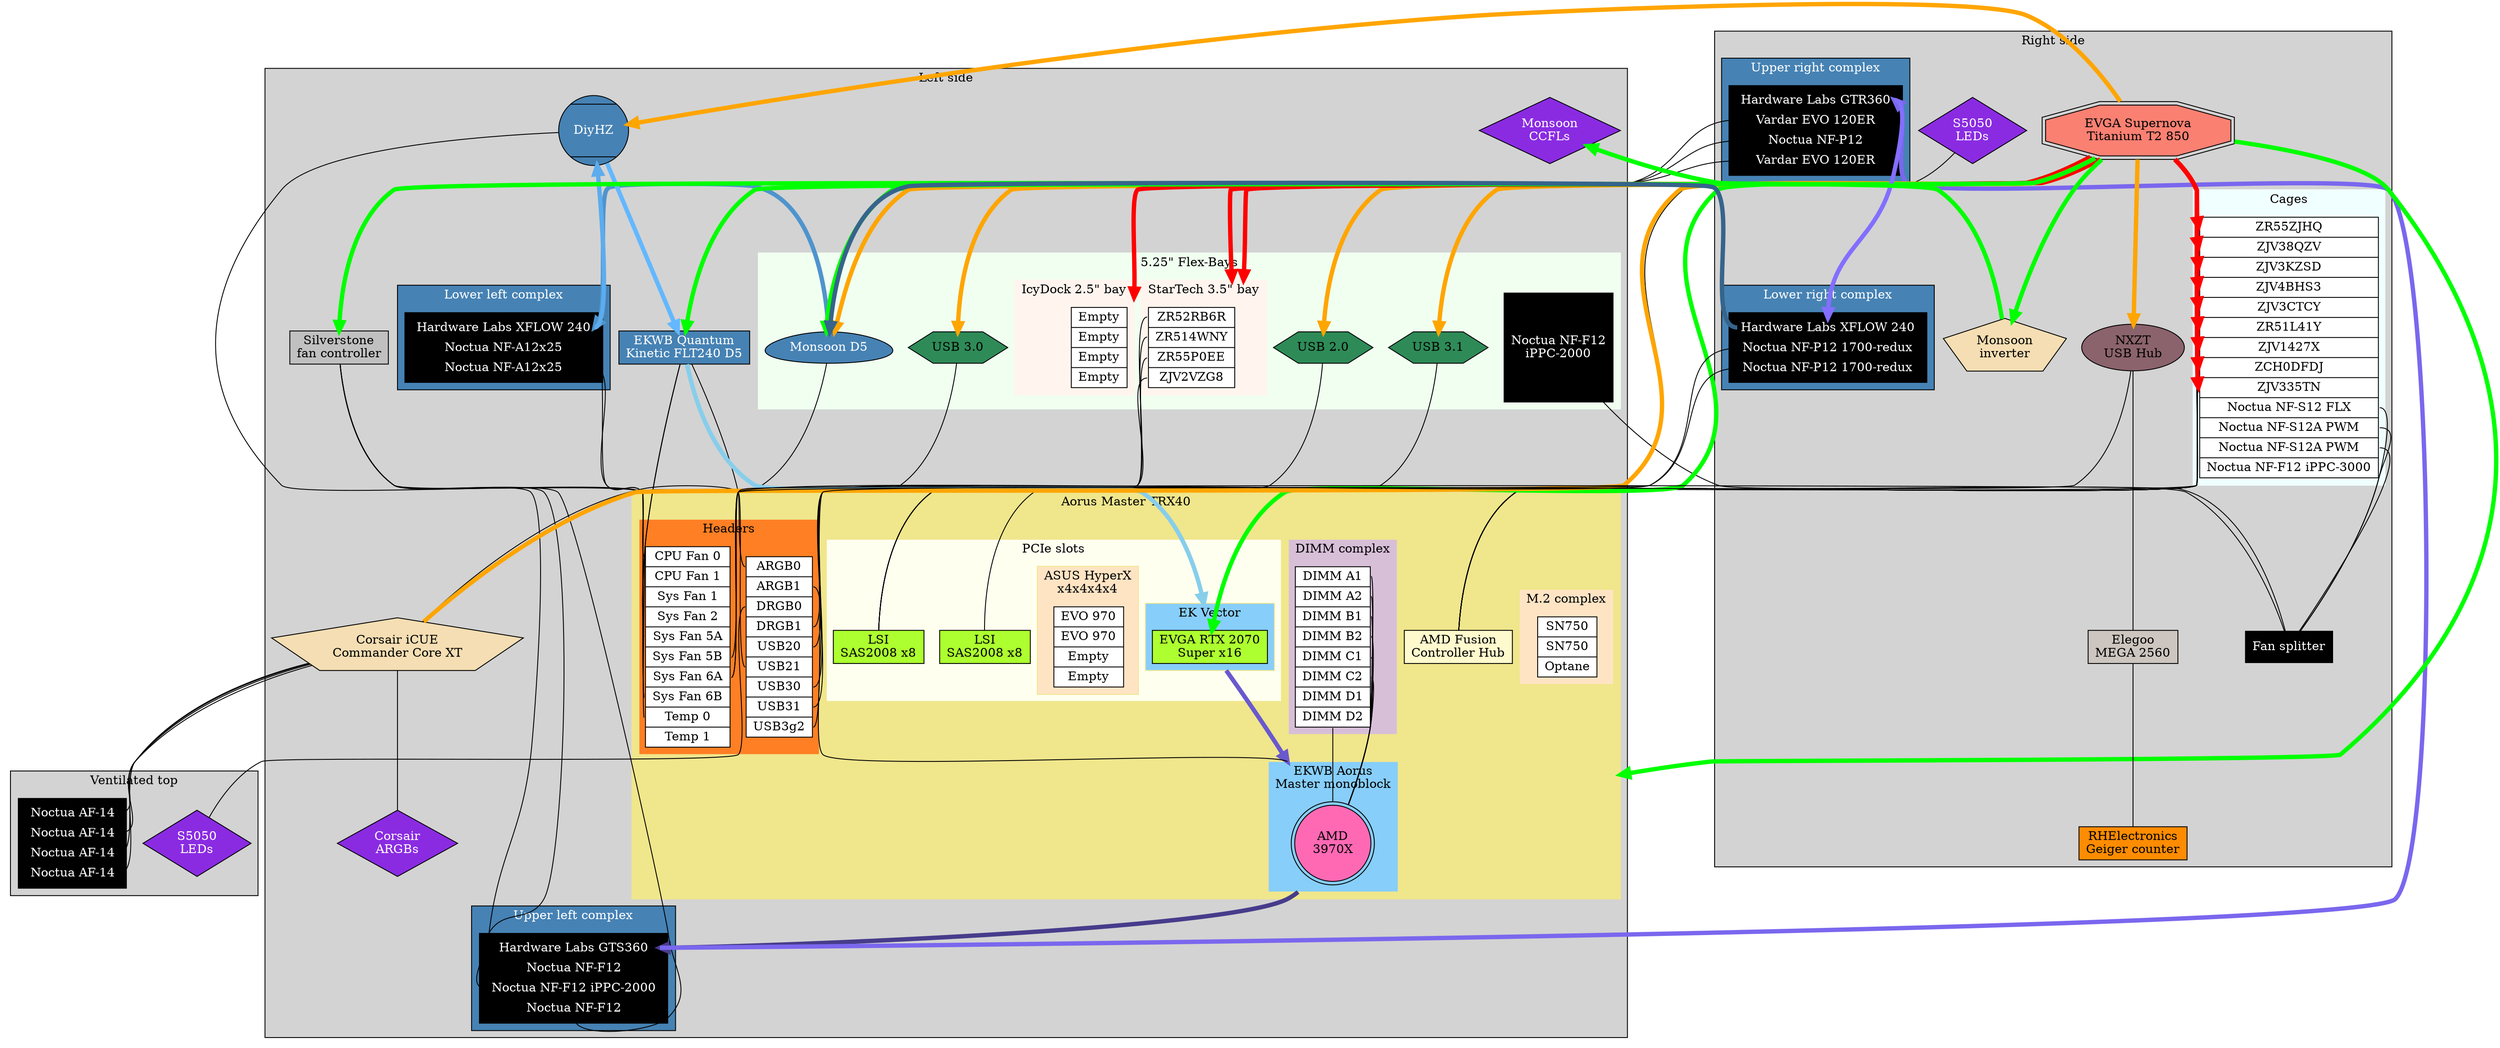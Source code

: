 graph G {
	compound=true
	subgraph clusterLeftSide {
		label="Left side";
		style=filled;
		subgraph clusterFlex {
		  label="5.25\" Flex-Bays";
			style=filled;
			color=honeydew1;
		  Monsoon [label="Monsoon D5" style=filled fillcolor=steelblue shape=egg fontcolor=white];
		  BayUSB31 [label="USB 3.1" style=filled fillcolor=seagreen shape=hexagon];
		  BayUSB20 [label="USB 2.0" style=filled fillcolor=seagreen shape=hexagon];
		  BayUSB30 [label="USB 3.0" style=filled fillcolor=seagreen shape=hexagon];
		  Noctua2000 [label="Noctua NF-F12\niPPC-2000" shape=Msquare style=filled fillcolor=black fontcolor=white];
			subgraph clusterStartech {
				label="StarTech 3.5\" bay";
				style=filled;
				color=seashell;
				node [shape=record];
					stbay [style=filled fillcolor=white label="{ <STECH0>ZR52RB6R|<STECH1>ZR514WNY|<STECH2>ZR55P0EE|<STECH3>ZJV2VZG8 }"]
			}
			subgraph clusterIcydock {
				label="IcyDock 2.5\" bay";
				style=filled;
				color=seashell;
				node [shape=record];
					idbay [style=filled fillcolor=white label="{ <IDOCK0>Empty|<IDOCK1>Empty|<IDOCK2>Empty|<IDOCK3>Empty }"]
			}
		}
		subgraph clusterMobo {
			label="Aorus Master TRX40";
			style=filled;
			color=khaki;
			shape=Msquare;
			subgraph clusterM2s {
				label="M.2 complex";
				style=filled;
				fillcolor=bisque;
				node [shape=record];
				  m2s [style=filled fillcolor=white label="{ <WD0>SN750|<WD1>SN750|<OPTANE>Optane }"]
			}
			subgraph clusterMonoblock {
				label="EKWB Aorus\nMaster monoblock";
				style=filled;
				fillcolor=lightskyblue;
				CPU [style=filled fillcolor=hotpink shape=doublecircle label="AMD\n3970X"];
			}
			subgraph clusterPCIe {
				label="PCIe slots";
				style=filled;
				fillcolor=ivory;
		    LSI [label="LSI\nSAS2008 x8" style=filled fillcolor=greenyellow shape=rectangle]
		    ASM [label="LSI\nSAS2008 x8" style=filled fillcolor=greenyellow shape=rectangle]
				subgraph clusterEKVector {
					label="EK Vector";
					style=filled;
					fillcolor=lightskyblue;
					GPU [label="EVGA RTX 2070\nSuper x16" style=filled fillcolor=greenyellow shape=rectangle]
				}
				subgraph clusterHyperX {
					label="ASUS HyperX\nx4x4x4x4";
					style=filled;
					fillcolor=bisque;
					node [shape=record];
					  ssds [style=filled fillcolor=white label="{ <SAM0>EVO 970|<SAM1>EVO 970|<SAM2>Empty|<SAM3>Empty}"]
				}
			}
			subgraph clusterMemory {
				label="DIMM complex";
				style=filled;
				fillcolor=thistle;
        node [shape=record];
					dimms [style=filled fillcolor=white label="{ <DIMM0>DIMM A1|<DIMM1>DIMM A2|<DIMM2>DIMM B1|<DIMM3>DIMM B2|<DIMM4>DIMM C1|<DIMM5>DIMM C2|<DIMM6>DIMM D1|<DIMM7>DIMM D2 }"]
		  }
			AMDFCH [label="AMD Fusion\nController Hub" style=filled fillcolor=lemonchiffon shape=rectangle];
			subgraph clusterHeaders {
				label="Headers";
				style=filled;
				fillcolor=chocolate1;
				node [shape=record];
				  pins [style=filled fillcolor=white label="{ <ARGB0>ARGB0|<ARGB1>ARGB1|<DRGB0>DRGB0|<DRGB1>DRGB1|<USB20>USB20|<USB21>USB21|<USB30>USB30|<USB31>USB31|<USB3g2>USB3g2 }"];
        node [shape=record];
				  fans [style=filled fillcolor=white label="{ <FAN0>CPU Fan 0|<FAN1>CPU Fan 1|<FAN2>Sys Fan 1|<FAN3>Sys Fan 2|<FAN5A>Sys Fan 5A|<FAN5B>Sys Fan 5B|<FAN6A>Sys Fan 6A|<FAN6B>Sys Fan 6B|<ETEMP0>Temp 0|<ETEMP1>Temp 1 }"];
			}
		}
		Silverstone [label="Silverstone\nfan controller" style=filled shape=rectangle fillcolor=silver]
		subgraph clusterULeft {
		  label="Upper left complex"
			style=filled
			fillcolor=steelblue
			fontcolor=white
		  node [shape=plaintext];
			  uleft [style=filled fillcolor=black fontcolor=white label=<<TABLE><TR><TD PORT="gts360">Hardware Labs GTS360</TD></TR><TR><TD PORT="uleftfan0">Noctua NF-F12</TD></TR><TR><TD PORT="uleftfan1">Noctua NF-F12 iPPC-2000</TD></TR><TR><TD PORT="uleftfan2">Noctua NF-F12</TD></TR></TABLE>>]
		}
		Silverstone--uleft:uleftfan0
		Silverstone--uleft:uleftfan1
		Silverstone--uleft:uleftfan2
		subgraph clusterLLeft {
		  label="Lower left complex"
			style=filled
			fillcolor=steelblue
			fontcolor=white
		  node [shape=plaintext];
		    lleft [style=filled fillcolor=black fontcolor=white label=<<TABLE><TR><TD PORT="xflow240a">Hardware Labs XFLOW 240</TD></TR><TR><TD PORT="lleftfan0">Noctua NF-A12x25</TD></TR><TR><TD PORT="lleftfan1">Noctua NF-A12x25</TD></TR></TABLE>>];
    }
		lleft:lleftfan0--fans:FAN6B
		lleft:lleftfan1--fans:FAN6B
		dimms:DIMM0--CPU
		dimms:DIMM1--CPU
		dimms:DIMM2--CPU
		dimms:DIMM3--CPU
		dimms:DIMM4--CPU
		dimms:DIMM5--CPU
		dimms:DIMM6--CPU
		dimms:DIMM7--CPU
		BayUSB30--pins:USB30
		BayUSB20--pins:USB31
		BayUSB31--pins:USB3g2
		LSI--stbay:STECH0
		LSI--stbay:STECH1
		LSI--stbay:STECH2
		LSI--stbay:STECH3
		Corsair [label="Corsair iCUE\nCommander Core XT" style=filled fillcolor=wheat shape=pentagon]
		Corsair--CorsairLEDs
		CorsairLEDs [label="Corsair\nARGBs" style=filled fillcolor=blueviolet fontcolor=white shape=diamond]
		Monsoon--lleft:xflow240a [color=steelblue3 penwidth=5 dir=forward];
		lleft:xflow240a--DiyHZ [color=steelblue2 penwidth=5 dir=forward];
		DiyHZ--fans:FAN5A
		DiyHZ [style=filled fillcolor=steelblue shape=Mcircle fontcolor=white dir=forward];
		GPU--CPU [color=slateblue3 penwidth=5 ltail=clusterEKVector lhead=clusterMonoblock dir=forward];
		CPU--uleft:gts360 [color=slateblue4 penwidth=5 ltail=clusterMonoblock dir=forward];
	  pins:ARGB1--CPU [lhead=clusterMonoblock]
	  Quantum [label="EKWB Quantum\nKinetic FLT240 D5" style=filled fillcolor=steelblue shape=rectangle fontcolor=white];
	  CCFLs [label="Monsoon\nCCFLs" style=filled fillcolor=blueviolet fontcolor=white shape=diamond]
	}
	subgraph clusterRightside {
		label="Right side";
		style=filled;
		subgraph clusterCages {
			label="Cages";
			style="filled";
			color="azure";
			node [shape=record];
				caged [style=filled fillcolor=white label="{ <CAGE0>ZR55ZJHQ|<CAGE1>ZJV38QZV|<CAGE2>ZJV3KZSD|<CAGE3>ZJV4BHS3|<CAGE4>ZJV3CTCY|<CAGE5>ZR51L41Y|<CAGE6>ZJV1427X|<CAGE7>ZCH0DFDJ|<CAGE8>ZJV335TN|<CAGEFAN0>Noctua NF-S12 FLX|<CAGEFAN1>Noctua NF-S12A PWM|<CAGEFAN2>Noctua NF-S12A PWM|<CAGEFAN3>Noctua NF-F12 iPPC-3000 }"]
		}
		PSU--BayUSB30 [color=orange penwidth=5 dir=forward];
		PSU--BayUSB31 [color=orange penwidth=5 dir=forward];
		PSU--BayUSB20 [color=orange penwidth=5 dir=forward];
		PSU--caged:CAGE0 [color=red penwidth=5 dir=forward];
		PSU--caged:CAGE1 [color=red penwidth=5 dir=forward];
		PSU--caged:CAGE2 [color=red penwidth=5 dir=forward];
		PSU--caged:CAGE3 [color=red penwidth=5 dir=forward];
		PSU--caged:CAGE4 [color=red penwidth=5 dir=forward];
		PSU--caged:CAGE5 [color=red penwidth=5 dir=forward];
		PSU--caged:CAGE6 [color=red penwidth=5 dir=forward];
		PSU--caged:CAGE7 [color=red penwidth=5 dir=forward];
		PSU--caged:CAGE8 [color=red penwidth=5 dir=forward];
		subgraph clusterURight {
		  label="Upper right complex"
			style=filled
			fillcolor=steelblue
			fontcolor=white
		  node [shape=plaintext];
			  uright [style=filled fillcolor=black fontcolor=white label=<<TABLE><TR><TD PORT="gtr360">Hardware Labs GTR360</TD></TR><TR><TD PORT="urightfan0">Vardar EVO 120ER</TD></TR><TR><TD PORT="urightfan1">Noctua NF-P12</TD></TR><TR><TD PORT="urightfan2">Vardar EVO 120ER</TD></TR></TABLE>>]
		}
		subgraph clusterLRight {
		  label="Lower right complex"
			style=filled
			fillcolor=steelblue
			fontcolor=white
		  node [shape=plaintext];
		    lright [style=filled fillcolor=black fontcolor=white label=<<TABLE><TR><TD PORT="xflow240b">Hardware Labs XFLOW 240</TD></TR><TR><TD PORT="lrightfan0">Noctua NF-P12 1700-redux</TD></TR><TR><TD PORT="lrightfan1">Noctua NF-P12 1700-redux</TD></TR></TABLE>>];
    }
		lright:lrightfan0--fans:FAN6A
		lright:lrightfan1--fans:FAN6A
		uright:gtr360--lright:xflow240b [dir=forward color=slateblue1 penwidth=5];
		LEDS1 [shape=diamond fontcolor=white fillcolor=blueviolet style=filled label="S5050\nLEDs"];
		NXZT [label="NXZT\nUSB Hub" style=filled fillcolor=pink4 style=filled]
		Arduino [shape=rectangle style=filled fillcolor=seashell3 label="Elegoo\nMEGA 2560"]
		Geiger [shape=rectangle style=filled fillcolor=darkorange label="RHElectronics\nGeiger counter"]
		Arduino--Geiger
		NXZT--Arduino
		Inverter [label="Monsoon\ninverter" style=filled fillcolor=wheat shape=pentagon]
		PSU--Inverter [color=green penwidth=5 dir=forward];
		PSU--NXZT [color=orange penwidth=5 dir=forward]
		caged:CAGEFAN0--FanSplitter
		caged:CAGEFAN1--FanSplitter
		caged:CAGEFAN2--FanSplitter
	  FanSplitter [label="Fan splitter" style=filled fillcolor=black fontcolor=white shape=rectangle]
	}
  Noctua2000--FanSplitter
	PSU--Silverstone [color=green penwidth=5 dir=forward];
	Silverstone--uright:urightfan0
	Silverstone--uright:urightfan1
	Silverstone--uright:urightfan2
	Silverstone--fans:FAN0
	FanSplitter--fans:FAN5B
	Inverter--CCFLs [color=green penwidth=5 dir=forward]
	lright:xflow240b--Monsoon [color=steelblue4 penwidth=5 dir=forward];
	DiyHZ--Quantum [color=steelblue1 penwidth=5 dir=forward];
	Quantum--GPU [color=skyblue penwidth=5 lhead=clusterEKVector dir=forward];
	uleft:gts360--uright:gtr360 [color=slateblue2 penwidth=5 dir=forward];
	PSU--stbay:STECH0 [lhead=clusterStartech color=red penwidth=5 dir=forward];
	PSU--stbay:STECH0 [lhead=clusterStartech color=red penwidth=5 dir=forward];
	PSU--idbay:IDOCK0 [lhead=clusterIcydock color=red penwidth=5 dir=forward];
	PSU--GPU [color=green penwidth=5 dir=forward];
	PSU--CPU [lhead=clusterMobo color=green penwidth=5 dir=forward];
	PSU--Quantum [color=green penwidth=5 dir=forward];
	PSU--Monsoon [color=green penwidth=5 dir=forward];
	PSU--Monsoon [color=orange penwidth=5 dir=forward];
	PSU--DiyHZ [color=orange penwidth=5 dir=forward];
	PSU [label="EVGA Supernova\nTitanium T2 850" style=filled fillcolor=salmon shape=doubleoctagon]
	subgraph clusterRoof {
		label="Ventilated top";
		style=filled;
		LEDS0 [shape=diamond fontcolor=white fillcolor=blueviolet style=filled label="S5050\nLEDs"];
		node [shape=plaintext];
			top [style=filled fillcolor=black fontcolor=white label=<<TABLE><TR><TD PORT="Noctua140A">Noctua AF-14</TD></TR><TR><TD PORT="Noctua140B">Noctua AF-14</TD></TR><TR><TD PORT="Noctua140C">Noctua AF-14</TD></TR><TR><TD PORT="Noctua140D">Noctua AF-14</TD></TR></TABLE>>];
	}
	AMDFCH--caged:CAGE0
	AMDFCH--caged:CAGE1
	AMDFCH--caged:CAGE2
	AMDFCH--caged:CAGE3
	AMDFCH--caged:CAGE4
	AMDFCH--caged:CAGE5
	AMDFCH--caged:CAGE6
	AMDFCH--caged:CAGE7
	ASM--caged:CAGE8
	Corsair--top:Noctua140A
	Corsair--top:Noctua140B
	Corsair--top:Noctua140C
	Corsair--top:Noctua140D
	PSU--Corsair [color=orange penwidth=5]
	pins:ARGB0--Quantum
	pins:DRGB0--LEDS0
	pins:DRGB1--LEDS1
	Monsoon--Corsair
	Quantum--fans:ETEMP0
	Quantum--fans:FAN3
	NXZT--pins:USB20
	Corsair--pins:USB21
}
